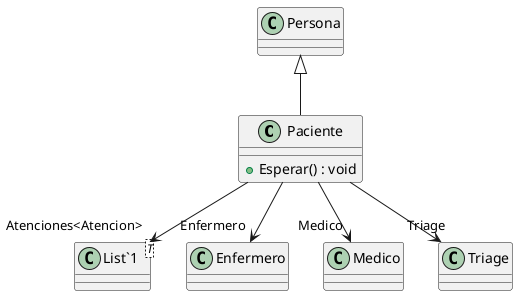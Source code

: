 @startuml
class Paciente {
    + Esperar() : void
}
class "List`1"<T> {
}
Persona <|-- Paciente
Paciente --> "Enfermero" Enfermero
Paciente --> "Medico" Medico
Paciente --> "Triage" Triage
Paciente --> "Atenciones<Atencion>" "List`1"
@enduml
